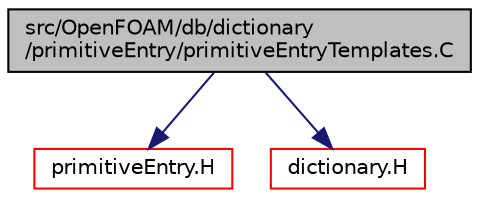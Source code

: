 digraph "src/OpenFOAM/db/dictionary/primitiveEntry/primitiveEntryTemplates.C"
{
  bgcolor="transparent";
  edge [fontname="Helvetica",fontsize="10",labelfontname="Helvetica",labelfontsize="10"];
  node [fontname="Helvetica",fontsize="10",shape=record];
  Node0 [label="src/OpenFOAM/db/dictionary\l/primitiveEntry/primitiveEntryTemplates.C",height=0.2,width=0.4,color="black", fillcolor="grey75", style="filled", fontcolor="black"];
  Node0 -> Node1 [color="midnightblue",fontsize="10",style="solid",fontname="Helvetica"];
  Node1 [label="primitiveEntry.H",height=0.2,width=0.4,color="red",URL="$a09590.html"];
  Node0 -> Node87 [color="midnightblue",fontsize="10",style="solid",fontname="Helvetica"];
  Node87 [label="dictionary.H",height=0.2,width=0.4,color="red",URL="$a09506.html"];
}
